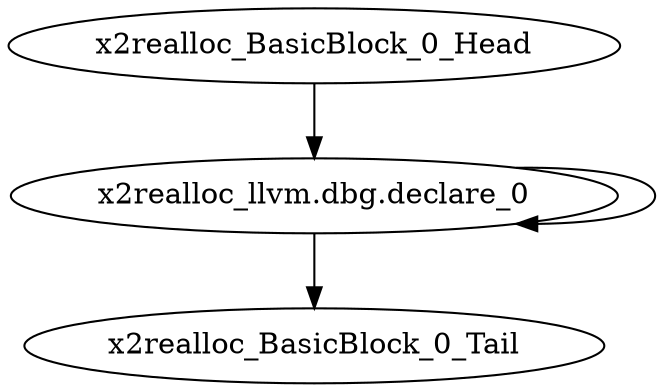 digraph G {
    "x2realloc_llvm.dbg.declare_0" -> "x2realloc_BasicBlock_0_Tail"
    "x2realloc_llvm.dbg.declare_0" -> "x2realloc_llvm.dbg.declare_0"
    "x2realloc_BasicBlock_0_Head" -> "x2realloc_llvm.dbg.declare_0"
}
